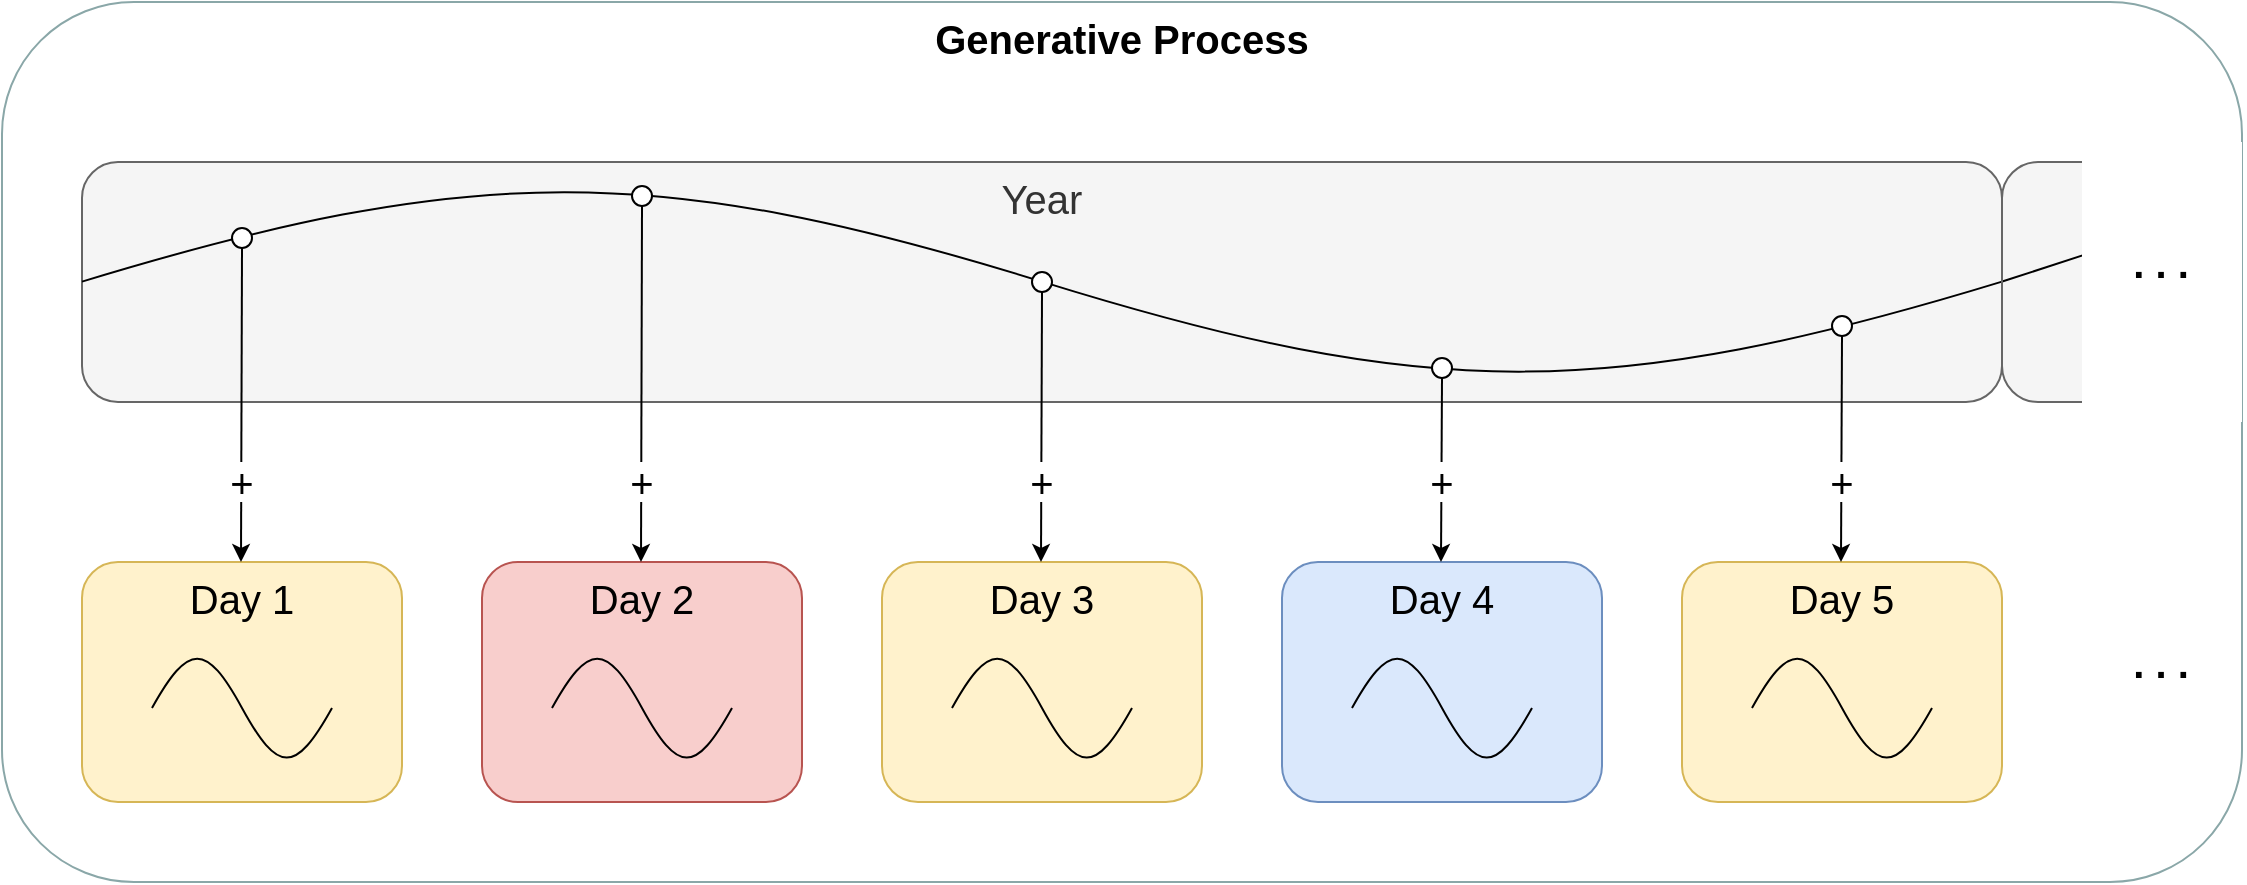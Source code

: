 <mxfile version="14.6.13" type="device"><diagram id="i0JS70VPFW-E5h1xvTe6" name="Page-1"><mxGraphModel dx="1673" dy="960" grid="1" gridSize="10" guides="1" tooltips="1" connect="1" arrows="0" fold="1" page="1" pageScale="1" pageWidth="850" pageHeight="1100" math="1" shadow="0"><root><mxCell id="0"/><mxCell id="1" parent="0"/><mxCell id="KCu9eUVH-GVM6sIDUIyl-67" value="Generative Process" style="rounded=1;whiteSpace=wrap;html=1;fontSize=20;strokeColor=#8AA7A8;fillColor=#ffffff;verticalAlign=top;fontStyle=1" vertex="1" parent="1"><mxGeometry width="1120" height="440" as="geometry"/></mxCell><mxCell id="KCu9eUVH-GVM6sIDUIyl-30" value="Day 1" style="rounded=1;whiteSpace=wrap;html=1;fontSize=20;verticalAlign=top;fillColor=#fff2cc;strokeColor=#d6b656;" vertex="1" parent="1"><mxGeometry x="40" y="280" width="160" height="120" as="geometry"/></mxCell><mxCell id="KCu9eUVH-GVM6sIDUIyl-32" value="" style="pointerEvents=1;verticalLabelPosition=bottom;shadow=0;dashed=0;align=center;html=1;verticalAlign=top;shape=mxgraph.electrical.waveforms.sine_wave;fontSize=20;" vertex="1" parent="1"><mxGeometry x="75" y="320" width="90" height="66.18" as="geometry"/></mxCell><mxCell id="KCu9eUVH-GVM6sIDUIyl-33" value="Day 2" style="rounded=1;whiteSpace=wrap;html=1;fontSize=20;verticalAlign=top;fillColor=#f8cecc;strokeColor=#b85450;" vertex="1" parent="1"><mxGeometry x="240" y="280" width="160" height="120" as="geometry"/></mxCell><mxCell id="KCu9eUVH-GVM6sIDUIyl-34" value="" style="pointerEvents=1;verticalLabelPosition=bottom;shadow=0;dashed=0;align=center;html=1;verticalAlign=top;shape=mxgraph.electrical.waveforms.sine_wave;fontSize=20;" vertex="1" parent="1"><mxGeometry x="275" y="320" width="90" height="66.18" as="geometry"/></mxCell><mxCell id="KCu9eUVH-GVM6sIDUIyl-35" value="Day 3" style="rounded=1;whiteSpace=wrap;html=1;fontSize=20;verticalAlign=top;fillColor=#fff2cc;strokeColor=#d6b656;" vertex="1" parent="1"><mxGeometry x="440" y="280" width="160" height="120" as="geometry"/></mxCell><mxCell id="KCu9eUVH-GVM6sIDUIyl-36" value="" style="pointerEvents=1;verticalLabelPosition=bottom;shadow=0;dashed=0;align=center;html=1;verticalAlign=top;shape=mxgraph.electrical.waveforms.sine_wave;fontSize=20;" vertex="1" parent="1"><mxGeometry x="475" y="320" width="90" height="66.18" as="geometry"/></mxCell><mxCell id="KCu9eUVH-GVM6sIDUIyl-37" value="Day 4" style="rounded=1;whiteSpace=wrap;html=1;fontSize=20;verticalAlign=top;fillColor=#dae8fc;strokeColor=#6c8ebf;" vertex="1" parent="1"><mxGeometry x="640" y="280" width="160" height="120" as="geometry"/></mxCell><mxCell id="KCu9eUVH-GVM6sIDUIyl-38" value="" style="pointerEvents=1;verticalLabelPosition=bottom;shadow=0;dashed=0;align=center;html=1;verticalAlign=top;shape=mxgraph.electrical.waveforms.sine_wave;fontSize=20;" vertex="1" parent="1"><mxGeometry x="675" y="320" width="90" height="66.18" as="geometry"/></mxCell><mxCell id="KCu9eUVH-GVM6sIDUIyl-39" value="Day 5" style="rounded=1;whiteSpace=wrap;html=1;fontSize=20;verticalAlign=top;fillColor=#fff2cc;strokeColor=#d6b656;" vertex="1" parent="1"><mxGeometry x="840" y="280" width="160" height="120" as="geometry"/></mxCell><mxCell id="KCu9eUVH-GVM6sIDUIyl-40" value="" style="pointerEvents=1;verticalLabelPosition=bottom;shadow=0;dashed=0;align=center;html=1;verticalAlign=top;shape=mxgraph.electrical.waveforms.sine_wave;fontSize=20;" vertex="1" parent="1"><mxGeometry x="875" y="320" width="90" height="66.18" as="geometry"/></mxCell><mxCell id="KCu9eUVH-GVM6sIDUIyl-41" value="Year" style="rounded=1;whiteSpace=wrap;html=1;fontSize=20;verticalAlign=top;fillColor=#f5f5f5;strokeColor=#666666;fontColor=#333333;" vertex="1" parent="1"><mxGeometry x="40" y="80" width="960" height="120" as="geometry"/></mxCell><mxCell id="KCu9eUVH-GVM6sIDUIyl-42" value="" style="pointerEvents=1;verticalLabelPosition=bottom;shadow=0;dashed=0;align=center;html=1;verticalAlign=top;shape=mxgraph.electrical.waveforms.sine_wave;fontSize=20;" vertex="1" parent="1"><mxGeometry x="40" y="80" width="960" height="120" as="geometry"/></mxCell><mxCell id="KCu9eUVH-GVM6sIDUIyl-43" value="" style="endArrow=classic;html=1;fontSize=20;exitX=0.5;exitY=1;exitDx=0;exitDy=0;" edge="1" parent="1" source="KCu9eUVH-GVM6sIDUIyl-51"><mxGeometry x="0.46" width="50" height="50" relative="1" as="geometry"><mxPoint x="119.5" y="200" as="sourcePoint"/><mxPoint x="119.5" y="280" as="targetPoint"/><mxPoint as="offset"/></mxGeometry></mxCell><mxCell id="KCu9eUVH-GVM6sIDUIyl-46" value="" style="endArrow=classic;html=1;fontSize=20;exitX=0.5;exitY=1;exitDx=0;exitDy=0;" edge="1" parent="1" source="KCu9eUVH-GVM6sIDUIyl-52"><mxGeometry x="0.553" width="50" height="50" relative="1" as="geometry"><mxPoint x="319.5" y="200" as="sourcePoint"/><mxPoint x="319.5" y="280" as="targetPoint"/><mxPoint as="offset"/></mxGeometry></mxCell><mxCell id="KCu9eUVH-GVM6sIDUIyl-47" value="" style="endArrow=classic;html=1;fontSize=20;exitX=0.5;exitY=1;exitDx=0;exitDy=0;" edge="1" parent="1" source="KCu9eUVH-GVM6sIDUIyl-54"><mxGeometry width="50" height="50" relative="1" as="geometry"><mxPoint x="519.5" y="200" as="sourcePoint"/><mxPoint x="519.5" y="280" as="targetPoint"/></mxGeometry></mxCell><mxCell id="KCu9eUVH-GVM6sIDUIyl-48" value="" style="endArrow=classic;html=1;fontSize=20;exitX=0.5;exitY=1;exitDx=0;exitDy=0;" edge="1" parent="1" source="KCu9eUVH-GVM6sIDUIyl-56"><mxGeometry width="50" height="50" relative="1" as="geometry"><mxPoint x="719.5" y="200" as="sourcePoint"/><mxPoint x="719.5" y="280" as="targetPoint"/></mxGeometry></mxCell><mxCell id="KCu9eUVH-GVM6sIDUIyl-49" value="" style="endArrow=classic;html=1;fontSize=20;exitX=0.5;exitY=1;exitDx=0;exitDy=0;" edge="1" parent="1" source="KCu9eUVH-GVM6sIDUIyl-57"><mxGeometry width="50" height="50" relative="1" as="geometry"><mxPoint x="919.5" y="200" as="sourcePoint"/><mxPoint x="919.5" y="280" as="targetPoint"/></mxGeometry></mxCell><mxCell id="KCu9eUVH-GVM6sIDUIyl-51" value="" style="shape=ellipse;html=1;fontSize=20;" vertex="1" parent="1"><mxGeometry x="115" y="113" width="10" height="10" as="geometry"/></mxCell><mxCell id="KCu9eUVH-GVM6sIDUIyl-52" value="" style="shape=ellipse;html=1;fontSize=20;" vertex="1" parent="1"><mxGeometry x="315" y="92" width="10" height="10" as="geometry"/></mxCell><mxCell id="KCu9eUVH-GVM6sIDUIyl-54" value="" style="shape=ellipse;html=1;fontSize=20;" vertex="1" parent="1"><mxGeometry x="515" y="135" width="10" height="10" as="geometry"/></mxCell><mxCell id="KCu9eUVH-GVM6sIDUIyl-56" value="" style="shape=ellipse;html=1;fontSize=20;" vertex="1" parent="1"><mxGeometry x="715" y="178" width="10" height="10" as="geometry"/></mxCell><mxCell id="KCu9eUVH-GVM6sIDUIyl-57" value="" style="shape=ellipse;html=1;fontSize=20;" vertex="1" parent="1"><mxGeometry x="915" y="157" width="10" height="10" as="geometry"/></mxCell><mxCell id="KCu9eUVH-GVM6sIDUIyl-62" value="+" style="text;html=1;align=center;verticalAlign=middle;whiteSpace=wrap;rounded=0;fontSize=20;fillColor=#ffffff;" vertex="1" parent="1"><mxGeometry x="100" y="230" width="40" height="20" as="geometry"/></mxCell><mxCell id="KCu9eUVH-GVM6sIDUIyl-63" value="+" style="text;html=1;align=center;verticalAlign=middle;whiteSpace=wrap;rounded=0;fontSize=20;fillColor=#ffffff;" vertex="1" parent="1"><mxGeometry x="300" y="230" width="40" height="20" as="geometry"/></mxCell><mxCell id="KCu9eUVH-GVM6sIDUIyl-64" value="+" style="text;html=1;align=center;verticalAlign=middle;whiteSpace=wrap;rounded=0;fontSize=20;fillColor=#ffffff;" vertex="1" parent="1"><mxGeometry x="500" y="230" width="40" height="20" as="geometry"/></mxCell><mxCell id="KCu9eUVH-GVM6sIDUIyl-65" value="+" style="text;html=1;align=center;verticalAlign=middle;whiteSpace=wrap;rounded=0;fontSize=20;fillColor=#ffffff;" vertex="1" parent="1"><mxGeometry x="700" y="230" width="40" height="20" as="geometry"/></mxCell><mxCell id="KCu9eUVH-GVM6sIDUIyl-66" value="+" style="text;html=1;align=center;verticalAlign=middle;whiteSpace=wrap;rounded=0;fontSize=20;fillColor=#ffffff;" vertex="1" parent="1"><mxGeometry x="900" y="230" width="40" height="20" as="geometry"/></mxCell><mxCell id="KCu9eUVH-GVM6sIDUIyl-68" value=". . ." style="text;html=1;strokeColor=none;fillColor=none;align=center;verticalAlign=middle;whiteSpace=wrap;rounded=0;fontSize=20;fontStyle=1" vertex="1" parent="1"><mxGeometry x="1060" y="320" width="39" height="20" as="geometry"/></mxCell><mxCell id="KCu9eUVH-GVM6sIDUIyl-71" value="" style="rounded=1;whiteSpace=wrap;html=1;fontSize=20;verticalAlign=top;fillColor=#f5f5f5;fontColor=#333333;strokeColor=#666666;" vertex="1" parent="1"><mxGeometry x="1000" y="80" width="120" height="120" as="geometry"/></mxCell><mxCell id="KCu9eUVH-GVM6sIDUIyl-81" value="" style="endArrow=none;html=1;fontSize=20;entryX=1;entryY=0.5;entryDx=0;entryDy=0;strokeColor=#8AA7A8;" edge="1" parent="1" target="KCu9eUVH-GVM6sIDUIyl-67"><mxGeometry width="50" height="50" relative="1" as="geometry"><mxPoint x="1120" y="70" as="sourcePoint"/><mxPoint x="1170" y="20" as="targetPoint"/></mxGeometry></mxCell><mxCell id="KCu9eUVH-GVM6sIDUIyl-116" value="" style="endArrow=none;html=1;fontSize=20;exitX=0.001;exitY=0.498;exitDx=0;exitDy=0;exitPerimeter=0;entryX=0.048;entryY=0.384;entryDx=0;entryDy=0;entryPerimeter=0;rounded=1;targetPerimeterSpacing=0;sourcePerimeterSpacing=0;startArrow=none;startFill=0;" edge="1" parent="1" source="KCu9eUVH-GVM6sIDUIyl-71"><mxGeometry width="50" height="50" relative="1" as="geometry"><mxPoint x="1000" y="139.76" as="sourcePoint"/><mxPoint x="1042.24" y="126.08" as="targetPoint"/></mxGeometry></mxCell><mxCell id="KCu9eUVH-GVM6sIDUIyl-80" value="" style="rounded=0;whiteSpace=wrap;html=1;fontSize=20;strokeColor=none;" vertex="1" parent="1"><mxGeometry x="1040" y="70" width="80" height="140" as="geometry"/></mxCell><mxCell id="KCu9eUVH-GVM6sIDUIyl-69" value=". . ." style="text;html=1;strokeColor=none;fillColor=none;align=center;verticalAlign=middle;whiteSpace=wrap;rounded=0;fontSize=20;fontStyle=1" vertex="1" parent="1"><mxGeometry x="1060" y="120" width="39" height="20" as="geometry"/></mxCell><mxCell id="KCu9eUVH-GVM6sIDUIyl-117" value="" style="endArrow=none;html=1;fontSize=20;sourcePerimeterSpacing=0;targetPerimeterSpacing=0;entryX=0;entryY=0.25;entryDx=0;entryDy=0;exitX=0;exitY=0.75;exitDx=0;exitDy=0;strokeColor=#666666;" edge="1" parent="1" source="KCu9eUVH-GVM6sIDUIyl-71" target="KCu9eUVH-GVM6sIDUIyl-71"><mxGeometry width="50" height="50" relative="1" as="geometry"><mxPoint x="980" y="170" as="sourcePoint"/><mxPoint x="1030" y="120" as="targetPoint"/></mxGeometry></mxCell></root></mxGraphModel></diagram></mxfile>